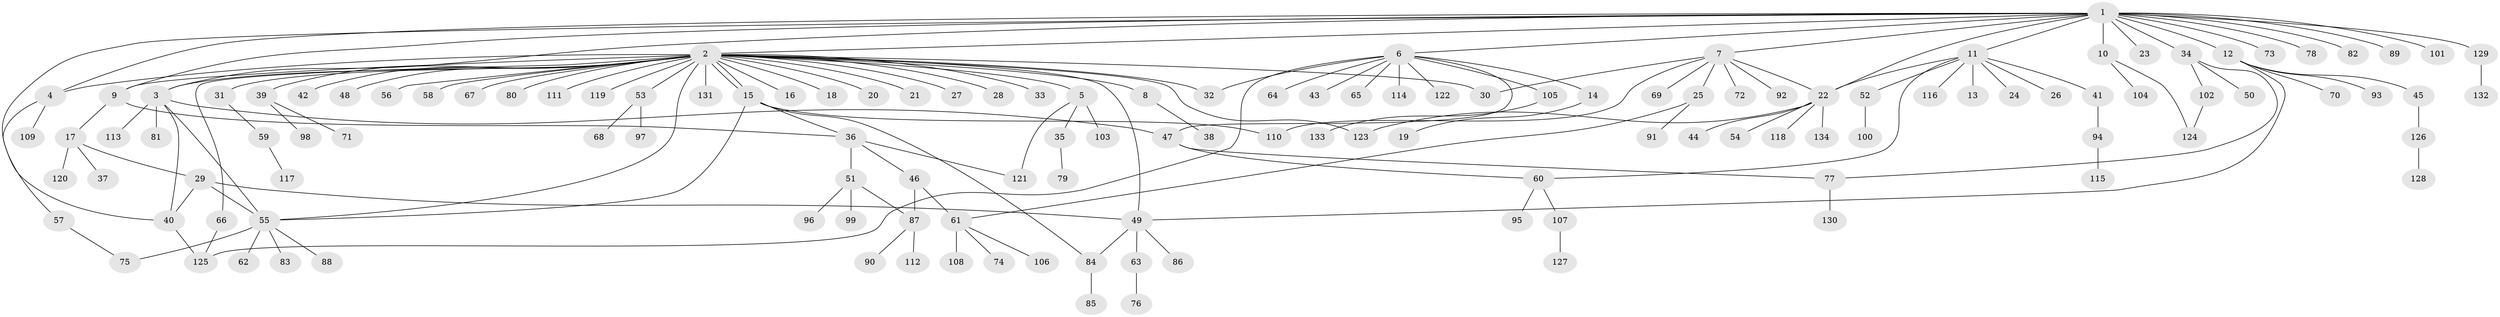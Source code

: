 // Generated by graph-tools (version 1.1) at 2025/01/03/09/25 03:01:39]
// undirected, 134 vertices, 162 edges
graph export_dot {
graph [start="1"]
  node [color=gray90,style=filled];
  1;
  2;
  3;
  4;
  5;
  6;
  7;
  8;
  9;
  10;
  11;
  12;
  13;
  14;
  15;
  16;
  17;
  18;
  19;
  20;
  21;
  22;
  23;
  24;
  25;
  26;
  27;
  28;
  29;
  30;
  31;
  32;
  33;
  34;
  35;
  36;
  37;
  38;
  39;
  40;
  41;
  42;
  43;
  44;
  45;
  46;
  47;
  48;
  49;
  50;
  51;
  52;
  53;
  54;
  55;
  56;
  57;
  58;
  59;
  60;
  61;
  62;
  63;
  64;
  65;
  66;
  67;
  68;
  69;
  70;
  71;
  72;
  73;
  74;
  75;
  76;
  77;
  78;
  79;
  80;
  81;
  82;
  83;
  84;
  85;
  86;
  87;
  88;
  89;
  90;
  91;
  92;
  93;
  94;
  95;
  96;
  97;
  98;
  99;
  100;
  101;
  102;
  103;
  104;
  105;
  106;
  107;
  108;
  109;
  110;
  111;
  112;
  113;
  114;
  115;
  116;
  117;
  118;
  119;
  120;
  121;
  122;
  123;
  124;
  125;
  126;
  127;
  128;
  129;
  130;
  131;
  132;
  133;
  134;
  1 -- 2;
  1 -- 3;
  1 -- 4;
  1 -- 6;
  1 -- 7;
  1 -- 9;
  1 -- 10;
  1 -- 11;
  1 -- 12;
  1 -- 22;
  1 -- 23;
  1 -- 34;
  1 -- 40;
  1 -- 73;
  1 -- 78;
  1 -- 82;
  1 -- 89;
  1 -- 101;
  1 -- 129;
  2 -- 3;
  2 -- 4;
  2 -- 5;
  2 -- 8;
  2 -- 9;
  2 -- 15;
  2 -- 15;
  2 -- 16;
  2 -- 18;
  2 -- 20;
  2 -- 21;
  2 -- 27;
  2 -- 28;
  2 -- 30;
  2 -- 31;
  2 -- 32;
  2 -- 33;
  2 -- 39;
  2 -- 42;
  2 -- 48;
  2 -- 49;
  2 -- 53;
  2 -- 55;
  2 -- 56;
  2 -- 58;
  2 -- 66;
  2 -- 67;
  2 -- 80;
  2 -- 111;
  2 -- 119;
  2 -- 123;
  2 -- 131;
  3 -- 40;
  3 -- 47;
  3 -- 55;
  3 -- 81;
  3 -- 113;
  4 -- 57;
  4 -- 109;
  5 -- 35;
  5 -- 103;
  5 -- 121;
  6 -- 14;
  6 -- 32;
  6 -- 43;
  6 -- 47;
  6 -- 64;
  6 -- 65;
  6 -- 105;
  6 -- 114;
  6 -- 122;
  6 -- 125;
  7 -- 22;
  7 -- 25;
  7 -- 30;
  7 -- 69;
  7 -- 72;
  7 -- 92;
  7 -- 110;
  8 -- 38;
  9 -- 17;
  9 -- 36;
  10 -- 104;
  10 -- 124;
  11 -- 13;
  11 -- 22;
  11 -- 24;
  11 -- 26;
  11 -- 41;
  11 -- 52;
  11 -- 60;
  11 -- 116;
  12 -- 45;
  12 -- 49;
  12 -- 70;
  12 -- 93;
  14 -- 19;
  15 -- 36;
  15 -- 55;
  15 -- 84;
  15 -- 110;
  17 -- 29;
  17 -- 37;
  17 -- 120;
  22 -- 44;
  22 -- 54;
  22 -- 118;
  22 -- 123;
  22 -- 134;
  25 -- 61;
  25 -- 91;
  29 -- 40;
  29 -- 49;
  29 -- 55;
  31 -- 59;
  34 -- 50;
  34 -- 77;
  34 -- 102;
  35 -- 79;
  36 -- 46;
  36 -- 51;
  36 -- 121;
  39 -- 71;
  39 -- 98;
  40 -- 125;
  41 -- 94;
  45 -- 126;
  46 -- 61;
  46 -- 87;
  47 -- 60;
  47 -- 77;
  49 -- 63;
  49 -- 84;
  49 -- 86;
  51 -- 87;
  51 -- 96;
  51 -- 99;
  52 -- 100;
  53 -- 68;
  53 -- 97;
  55 -- 62;
  55 -- 75;
  55 -- 83;
  55 -- 88;
  57 -- 75;
  59 -- 117;
  60 -- 95;
  60 -- 107;
  61 -- 74;
  61 -- 106;
  61 -- 108;
  63 -- 76;
  66 -- 125;
  77 -- 130;
  84 -- 85;
  87 -- 90;
  87 -- 112;
  94 -- 115;
  102 -- 124;
  105 -- 133;
  107 -- 127;
  126 -- 128;
  129 -- 132;
}
